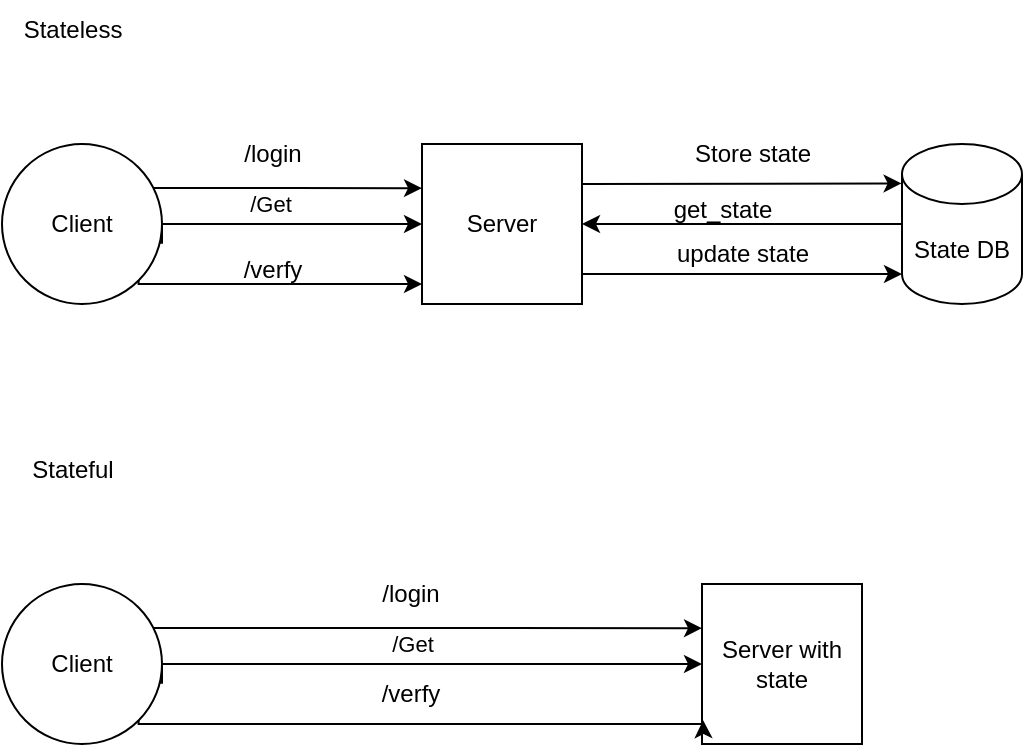 <mxfile version="24.7.10">
  <diagram name="Page-1" id="oQQ1x_WelAuzs3PXUWHm">
    <mxGraphModel dx="933" dy="504" grid="1" gridSize="10" guides="1" tooltips="1" connect="1" arrows="1" fold="1" page="1" pageScale="1" pageWidth="850" pageHeight="1100" math="0" shadow="0">
      <root>
        <mxCell id="0" />
        <mxCell id="1" parent="0" />
        <mxCell id="f3pMagCcOA8NihflhNLA-7" style="edgeStyle=orthogonalEdgeStyle;rounded=0;orthogonalLoop=1;jettySize=auto;html=1;exitX=0.888;exitY=0.275;exitDx=0;exitDy=0;exitPerimeter=0;entryX=0;entryY=0.276;entryDx=0;entryDy=0;entryPerimeter=0;" parent="1" source="f3pMagCcOA8NihflhNLA-3" edge="1" target="f3pMagCcOA8NihflhNLA-5">
          <mxGeometry relative="1" as="geometry">
            <mxPoint x="280" y="270" as="sourcePoint" />
            <mxPoint x="410" y="270" as="targetPoint" />
            <Array as="points" />
          </mxGeometry>
        </mxCell>
        <mxCell id="f3pMagCcOA8NihflhNLA-12" style="edgeStyle=orthogonalEdgeStyle;rounded=0;orthogonalLoop=1;jettySize=auto;html=1;exitX=0.975;exitY=0.617;exitDx=0;exitDy=0;exitPerimeter=0;" parent="1" source="f3pMagCcOA8NihflhNLA-3" target="f3pMagCcOA8NihflhNLA-5" edge="1">
          <mxGeometry relative="1" as="geometry">
            <Array as="points">
              <mxPoint x="280" y="299" />
              <mxPoint x="280" y="290" />
            </Array>
          </mxGeometry>
        </mxCell>
        <mxCell id="f3pMagCcOA8NihflhNLA-15" value="/Get" style="edgeLabel;html=1;align=center;verticalAlign=middle;resizable=0;points=[];" parent="f3pMagCcOA8NihflhNLA-12" vertex="1" connectable="0">
          <mxGeometry x="0.014" y="7" relative="1" as="geometry">
            <mxPoint x="-6" y="-3" as="offset" />
          </mxGeometry>
        </mxCell>
        <mxCell id="f3pMagCcOA8NihflhNLA-3" value="Client" style="ellipse;whiteSpace=wrap;html=1;aspect=fixed;" parent="1" vertex="1">
          <mxGeometry x="200" y="250" width="80" height="80" as="geometry" />
        </mxCell>
        <mxCell id="f3pMagCcOA8NihflhNLA-4" value="Stateless" style="text;html=1;align=center;verticalAlign=middle;resizable=0;points=[];autosize=1;strokeColor=none;fillColor=none;" parent="1" vertex="1">
          <mxGeometry x="200" y="178" width="70" height="30" as="geometry" />
        </mxCell>
        <mxCell id="f3pMagCcOA8NihflhNLA-9" style="edgeStyle=orthogonalEdgeStyle;rounded=0;orthogonalLoop=1;jettySize=auto;html=1;exitX=1;exitY=0.25;exitDx=0;exitDy=0;entryX=-0.004;entryY=0.246;entryDx=0;entryDy=0;entryPerimeter=0;" parent="1" source="f3pMagCcOA8NihflhNLA-5" target="f3pMagCcOA8NihflhNLA-6" edge="1">
          <mxGeometry relative="1" as="geometry">
            <mxPoint x="640" y="270" as="targetPoint" />
            <Array as="points">
              <mxPoint x="650" y="270" />
            </Array>
          </mxGeometry>
        </mxCell>
        <mxCell id="f3pMagCcOA8NihflhNLA-5" value="Server" style="whiteSpace=wrap;html=1;aspect=fixed;" parent="1" vertex="1">
          <mxGeometry x="410" y="250" width="80" height="80" as="geometry" />
        </mxCell>
        <mxCell id="f3pMagCcOA8NihflhNLA-10" style="edgeStyle=orthogonalEdgeStyle;rounded=0;orthogonalLoop=1;jettySize=auto;html=1;exitX=0;exitY=0.5;exitDx=0;exitDy=0;exitPerimeter=0;entryX=1;entryY=0.5;entryDx=0;entryDy=0;" parent="1" source="f3pMagCcOA8NihflhNLA-6" target="f3pMagCcOA8NihflhNLA-5" edge="1">
          <mxGeometry relative="1" as="geometry" />
        </mxCell>
        <mxCell id="f3pMagCcOA8NihflhNLA-6" value="State DB" style="shape=cylinder3;whiteSpace=wrap;html=1;boundedLbl=1;backgroundOutline=1;size=15;" parent="1" vertex="1">
          <mxGeometry x="650" y="250" width="60" height="80" as="geometry" />
        </mxCell>
        <mxCell id="f3pMagCcOA8NihflhNLA-8" value="/login" style="text;html=1;align=center;verticalAlign=middle;resizable=0;points=[];autosize=1;strokeColor=none;fillColor=none;" parent="1" vertex="1">
          <mxGeometry x="310" y="240" width="50" height="30" as="geometry" />
        </mxCell>
        <mxCell id="f3pMagCcOA8NihflhNLA-11" value="Store state" style="text;html=1;align=center;verticalAlign=middle;resizable=0;points=[];autosize=1;strokeColor=none;fillColor=none;" parent="1" vertex="1">
          <mxGeometry x="535" y="240" width="80" height="30" as="geometry" />
        </mxCell>
        <mxCell id="f3pMagCcOA8NihflhNLA-13" value="get_state" style="text;html=1;align=center;verticalAlign=middle;resizable=0;points=[];autosize=1;strokeColor=none;fillColor=none;" parent="1" vertex="1">
          <mxGeometry x="525" y="268" width="70" height="30" as="geometry" />
        </mxCell>
        <mxCell id="f3pMagCcOA8NihflhNLA-14" style="edgeStyle=orthogonalEdgeStyle;rounded=0;orthogonalLoop=1;jettySize=auto;html=1;exitX=1;exitY=1;exitDx=0;exitDy=0;" parent="1" source="f3pMagCcOA8NihflhNLA-3" edge="1">
          <mxGeometry relative="1" as="geometry">
            <mxPoint x="410" y="320" as="targetPoint" />
            <Array as="points">
              <mxPoint x="268" y="320" />
            </Array>
          </mxGeometry>
        </mxCell>
        <mxCell id="f3pMagCcOA8NihflhNLA-17" value="/verfy" style="text;html=1;align=center;verticalAlign=middle;resizable=0;points=[];autosize=1;strokeColor=none;fillColor=none;" parent="1" vertex="1">
          <mxGeometry x="310" y="298" width="50" height="30" as="geometry" />
        </mxCell>
        <mxCell id="f3pMagCcOA8NihflhNLA-19" value="update state" style="text;html=1;align=center;verticalAlign=middle;resizable=0;points=[];autosize=1;strokeColor=none;fillColor=none;" parent="1" vertex="1">
          <mxGeometry x="525" y="290" width="90" height="30" as="geometry" />
        </mxCell>
        <mxCell id="ybcZXyHDzSpLGe-zs_JC-1" style="edgeStyle=orthogonalEdgeStyle;rounded=0;orthogonalLoop=1;jettySize=auto;html=1;exitX=1;exitY=0.75;exitDx=0;exitDy=0;entryX=0;entryY=1;entryDx=0;entryDy=-15;entryPerimeter=0;" edge="1" parent="1" source="f3pMagCcOA8NihflhNLA-5" target="f3pMagCcOA8NihflhNLA-6">
          <mxGeometry relative="1" as="geometry">
            <Array as="points">
              <mxPoint x="490" y="315" />
            </Array>
          </mxGeometry>
        </mxCell>
        <mxCell id="ybcZXyHDzSpLGe-zs_JC-3" style="edgeStyle=orthogonalEdgeStyle;rounded=0;orthogonalLoop=1;jettySize=auto;html=1;exitX=0.888;exitY=0.275;exitDx=0;exitDy=0;exitPerimeter=0;entryX=0;entryY=0.276;entryDx=0;entryDy=0;entryPerimeter=0;" edge="1" parent="1" source="ybcZXyHDzSpLGe-zs_JC-6" target="ybcZXyHDzSpLGe-zs_JC-9">
          <mxGeometry relative="1" as="geometry">
            <mxPoint x="280" y="490" as="sourcePoint" />
            <mxPoint x="410" y="490" as="targetPoint" />
            <Array as="points" />
          </mxGeometry>
        </mxCell>
        <mxCell id="ybcZXyHDzSpLGe-zs_JC-4" style="edgeStyle=orthogonalEdgeStyle;rounded=0;orthogonalLoop=1;jettySize=auto;html=1;exitX=0.975;exitY=0.617;exitDx=0;exitDy=0;exitPerimeter=0;" edge="1" parent="1" source="ybcZXyHDzSpLGe-zs_JC-6" target="ybcZXyHDzSpLGe-zs_JC-9">
          <mxGeometry relative="1" as="geometry">
            <Array as="points">
              <mxPoint x="280" y="519" />
              <mxPoint x="280" y="510" />
            </Array>
          </mxGeometry>
        </mxCell>
        <mxCell id="ybcZXyHDzSpLGe-zs_JC-5" value="/Get" style="edgeLabel;html=1;align=center;verticalAlign=middle;resizable=0;points=[];" vertex="1" connectable="0" parent="ybcZXyHDzSpLGe-zs_JC-4">
          <mxGeometry x="0.014" y="7" relative="1" as="geometry">
            <mxPoint x="-6" y="-3" as="offset" />
          </mxGeometry>
        </mxCell>
        <mxCell id="ybcZXyHDzSpLGe-zs_JC-6" value="Client" style="ellipse;whiteSpace=wrap;html=1;aspect=fixed;" vertex="1" parent="1">
          <mxGeometry x="200" y="470" width="80" height="80" as="geometry" />
        </mxCell>
        <mxCell id="ybcZXyHDzSpLGe-zs_JC-7" value="Stateful" style="text;html=1;align=center;verticalAlign=middle;resizable=0;points=[];autosize=1;strokeColor=none;fillColor=none;" vertex="1" parent="1">
          <mxGeometry x="205" y="398" width="60" height="30" as="geometry" />
        </mxCell>
        <mxCell id="ybcZXyHDzSpLGe-zs_JC-9" value="Server with state" style="whiteSpace=wrap;html=1;aspect=fixed;" vertex="1" parent="1">
          <mxGeometry x="550" y="470" width="80" height="80" as="geometry" />
        </mxCell>
        <mxCell id="ybcZXyHDzSpLGe-zs_JC-12" value="/login" style="text;html=1;align=center;verticalAlign=middle;resizable=0;points=[];autosize=1;strokeColor=none;fillColor=none;" vertex="1" parent="1">
          <mxGeometry x="379" y="460" width="50" height="30" as="geometry" />
        </mxCell>
        <mxCell id="ybcZXyHDzSpLGe-zs_JC-15" style="edgeStyle=orthogonalEdgeStyle;rounded=0;orthogonalLoop=1;jettySize=auto;html=1;exitX=1;exitY=1;exitDx=0;exitDy=0;entryX=0.007;entryY=0.851;entryDx=0;entryDy=0;entryPerimeter=0;" edge="1" parent="1" source="ybcZXyHDzSpLGe-zs_JC-6" target="ybcZXyHDzSpLGe-zs_JC-9">
          <mxGeometry relative="1" as="geometry">
            <mxPoint x="410" y="540" as="targetPoint" />
            <Array as="points">
              <mxPoint x="268" y="540" />
              <mxPoint x="551" y="540" />
            </Array>
          </mxGeometry>
        </mxCell>
        <mxCell id="ybcZXyHDzSpLGe-zs_JC-16" value="/verfy" style="text;html=1;align=center;verticalAlign=middle;resizable=0;points=[];autosize=1;strokeColor=none;fillColor=none;" vertex="1" parent="1">
          <mxGeometry x="379" y="510" width="50" height="30" as="geometry" />
        </mxCell>
      </root>
    </mxGraphModel>
  </diagram>
</mxfile>
